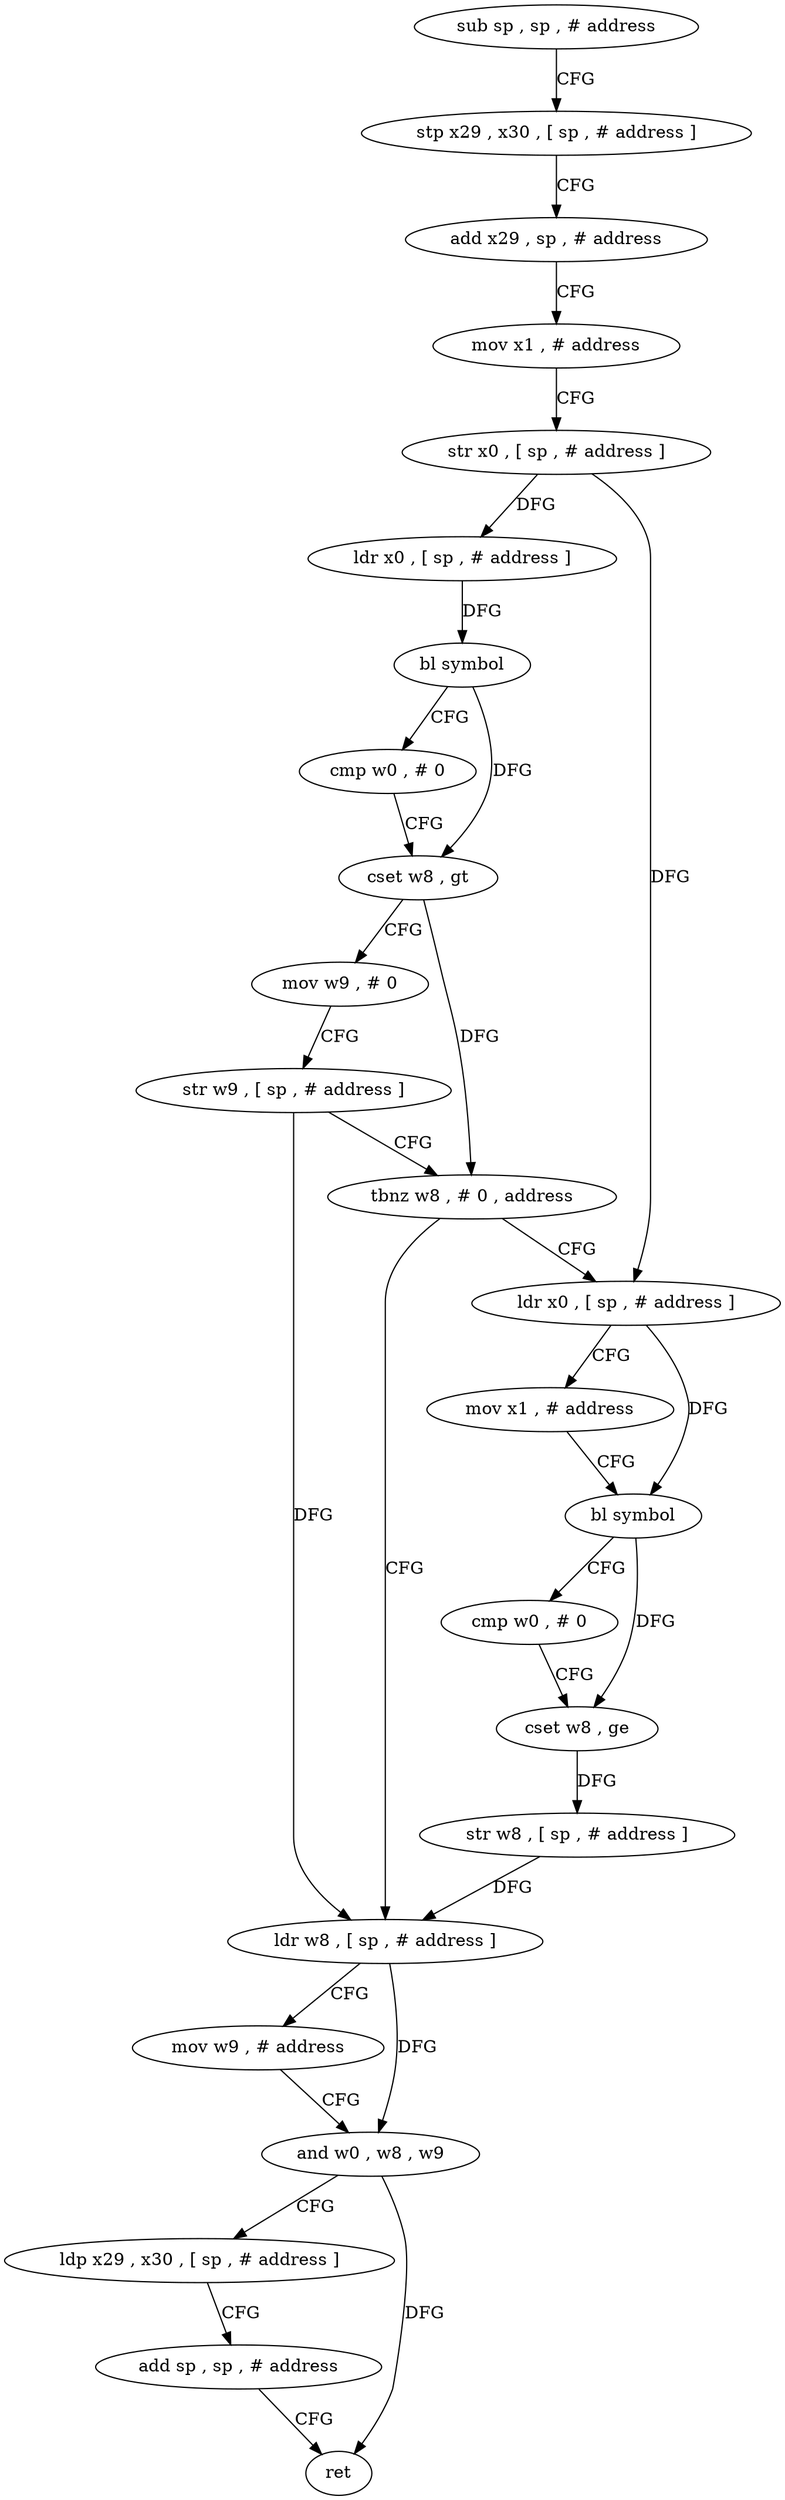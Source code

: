 digraph "func" {
"4245340" [label = "sub sp , sp , # address" ]
"4245344" [label = "stp x29 , x30 , [ sp , # address ]" ]
"4245348" [label = "add x29 , sp , # address" ]
"4245352" [label = "mov x1 , # address" ]
"4245356" [label = "str x0 , [ sp , # address ]" ]
"4245360" [label = "ldr x0 , [ sp , # address ]" ]
"4245364" [label = "bl symbol" ]
"4245368" [label = "cmp w0 , # 0" ]
"4245372" [label = "cset w8 , gt" ]
"4245376" [label = "mov w9 , # 0" ]
"4245380" [label = "str w9 , [ sp , # address ]" ]
"4245384" [label = "tbnz w8 , # 0 , address" ]
"4245412" [label = "ldr w8 , [ sp , # address ]" ]
"4245388" [label = "ldr x0 , [ sp , # address ]" ]
"4245416" [label = "mov w9 , # address" ]
"4245420" [label = "and w0 , w8 , w9" ]
"4245424" [label = "ldp x29 , x30 , [ sp , # address ]" ]
"4245428" [label = "add sp , sp , # address" ]
"4245432" [label = "ret" ]
"4245392" [label = "mov x1 , # address" ]
"4245396" [label = "bl symbol" ]
"4245400" [label = "cmp w0 , # 0" ]
"4245404" [label = "cset w8 , ge" ]
"4245408" [label = "str w8 , [ sp , # address ]" ]
"4245340" -> "4245344" [ label = "CFG" ]
"4245344" -> "4245348" [ label = "CFG" ]
"4245348" -> "4245352" [ label = "CFG" ]
"4245352" -> "4245356" [ label = "CFG" ]
"4245356" -> "4245360" [ label = "DFG" ]
"4245356" -> "4245388" [ label = "DFG" ]
"4245360" -> "4245364" [ label = "DFG" ]
"4245364" -> "4245368" [ label = "CFG" ]
"4245364" -> "4245372" [ label = "DFG" ]
"4245368" -> "4245372" [ label = "CFG" ]
"4245372" -> "4245376" [ label = "CFG" ]
"4245372" -> "4245384" [ label = "DFG" ]
"4245376" -> "4245380" [ label = "CFG" ]
"4245380" -> "4245384" [ label = "CFG" ]
"4245380" -> "4245412" [ label = "DFG" ]
"4245384" -> "4245412" [ label = "CFG" ]
"4245384" -> "4245388" [ label = "CFG" ]
"4245412" -> "4245416" [ label = "CFG" ]
"4245412" -> "4245420" [ label = "DFG" ]
"4245388" -> "4245392" [ label = "CFG" ]
"4245388" -> "4245396" [ label = "DFG" ]
"4245416" -> "4245420" [ label = "CFG" ]
"4245420" -> "4245424" [ label = "CFG" ]
"4245420" -> "4245432" [ label = "DFG" ]
"4245424" -> "4245428" [ label = "CFG" ]
"4245428" -> "4245432" [ label = "CFG" ]
"4245392" -> "4245396" [ label = "CFG" ]
"4245396" -> "4245400" [ label = "CFG" ]
"4245396" -> "4245404" [ label = "DFG" ]
"4245400" -> "4245404" [ label = "CFG" ]
"4245404" -> "4245408" [ label = "DFG" ]
"4245408" -> "4245412" [ label = "DFG" ]
}
